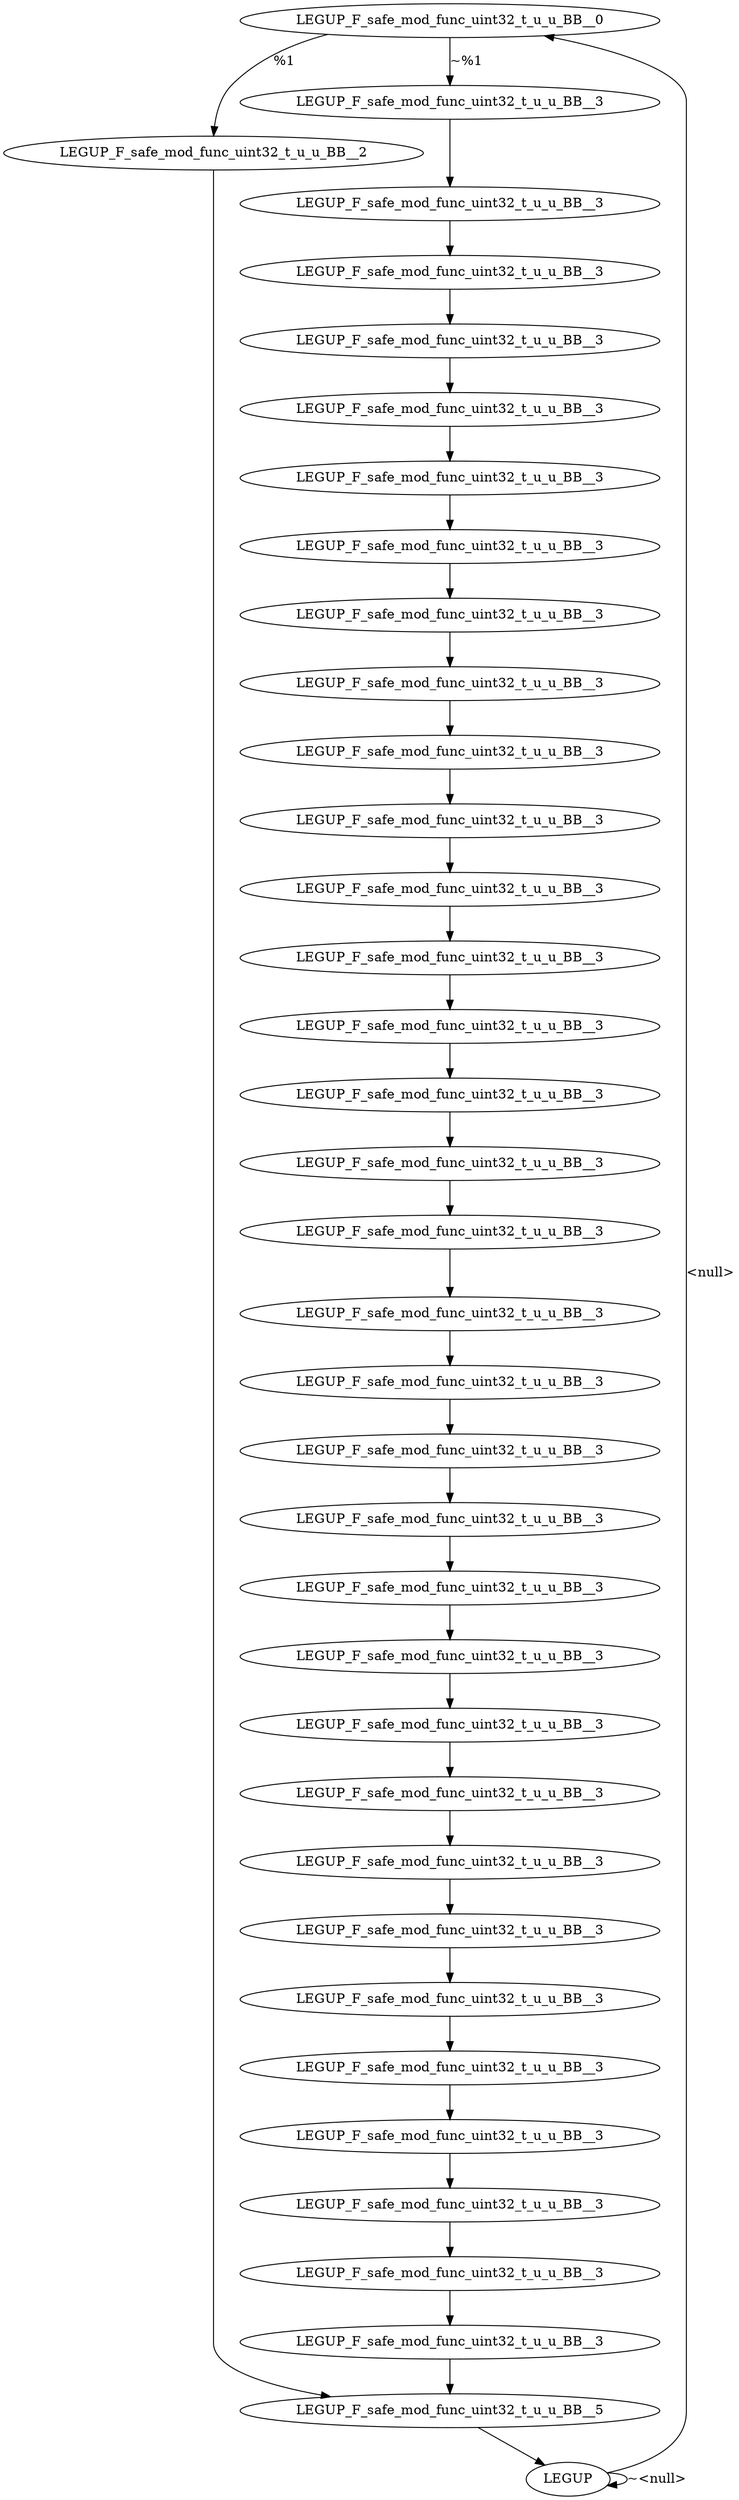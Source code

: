 digraph {
Node0x2b7f4a0[label="LEGUP_F_safe_mod_func_uint32_t_u_u_BB__0"];
Node0x2b7f300[label="LEGUP"];
Node0x2b7f300 -> Node0x2b7f4a0[label="<null>"];
Node0x2b7f300 -> Node0x2b7f300[label="~<null>"];
Node0x2b7f570[label="LEGUP_F_safe_mod_func_uint32_t_u_u_BB__2"];
Node0x2b7f4a0 -> Node0x2b7f570[label="%1"];
Node0x2b7f640[label="LEGUP_F_safe_mod_func_uint32_t_u_u_BB__3"];
Node0x2b7f4a0 -> Node0x2b7f640[label="~%1"];
Node0x2b81110[label="LEGUP_F_safe_mod_func_uint32_t_u_u_BB__5"];
Node0x2b7f570 -> Node0x2b81110;
Node0x2b7f710[label="LEGUP_F_safe_mod_func_uint32_t_u_u_BB__3"];
Node0x2b7f640 -> Node0x2b7f710;
Node0x2b7f7e0[label="LEGUP_F_safe_mod_func_uint32_t_u_u_BB__3"];
Node0x2b7f710 -> Node0x2b7f7e0;
Node0x2b7f8b0[label="LEGUP_F_safe_mod_func_uint32_t_u_u_BB__3"];
Node0x2b7f7e0 -> Node0x2b7f8b0;
Node0x2b7f980[label="LEGUP_F_safe_mod_func_uint32_t_u_u_BB__3"];
Node0x2b7f8b0 -> Node0x2b7f980;
Node0x2b7fa50[label="LEGUP_F_safe_mod_func_uint32_t_u_u_BB__3"];
Node0x2b7f980 -> Node0x2b7fa50;
Node0x2b7fb20[label="LEGUP_F_safe_mod_func_uint32_t_u_u_BB__3"];
Node0x2b7fa50 -> Node0x2b7fb20;
Node0x2b7fbf0[label="LEGUP_F_safe_mod_func_uint32_t_u_u_BB__3"];
Node0x2b7fb20 -> Node0x2b7fbf0;
Node0x2b7fcc0[label="LEGUP_F_safe_mod_func_uint32_t_u_u_BB__3"];
Node0x2b7fbf0 -> Node0x2b7fcc0;
Node0x2b7fd90[label="LEGUP_F_safe_mod_func_uint32_t_u_u_BB__3"];
Node0x2b7fcc0 -> Node0x2b7fd90;
Node0x2b7fe60[label="LEGUP_F_safe_mod_func_uint32_t_u_u_BB__3"];
Node0x2b7fd90 -> Node0x2b7fe60;
Node0x2b7ff30[label="LEGUP_F_safe_mod_func_uint32_t_u_u_BB__3"];
Node0x2b7fe60 -> Node0x2b7ff30;
Node0x2b80000[label="LEGUP_F_safe_mod_func_uint32_t_u_u_BB__3"];
Node0x2b7ff30 -> Node0x2b80000;
Node0x2b800d0[label="LEGUP_F_safe_mod_func_uint32_t_u_u_BB__3"];
Node0x2b80000 -> Node0x2b800d0;
Node0x2b801a0[label="LEGUP_F_safe_mod_func_uint32_t_u_u_BB__3"];
Node0x2b800d0 -> Node0x2b801a0;
Node0x2b80270[label="LEGUP_F_safe_mod_func_uint32_t_u_u_BB__3"];
Node0x2b801a0 -> Node0x2b80270;
Node0x2b80340[label="LEGUP_F_safe_mod_func_uint32_t_u_u_BB__3"];
Node0x2b80270 -> Node0x2b80340;
Node0x2b80410[label="LEGUP_F_safe_mod_func_uint32_t_u_u_BB__3"];
Node0x2b80340 -> Node0x2b80410;
Node0x2b804e0[label="LEGUP_F_safe_mod_func_uint32_t_u_u_BB__3"];
Node0x2b80410 -> Node0x2b804e0;
Node0x2b805b0[label="LEGUP_F_safe_mod_func_uint32_t_u_u_BB__3"];
Node0x2b804e0 -> Node0x2b805b0;
Node0x2b80680[label="LEGUP_F_safe_mod_func_uint32_t_u_u_BB__3"];
Node0x2b805b0 -> Node0x2b80680;
Node0x2b80750[label="LEGUP_F_safe_mod_func_uint32_t_u_u_BB__3"];
Node0x2b80680 -> Node0x2b80750;
Node0x2b80820[label="LEGUP_F_safe_mod_func_uint32_t_u_u_BB__3"];
Node0x2b80750 -> Node0x2b80820;
Node0x2b808f0[label="LEGUP_F_safe_mod_func_uint32_t_u_u_BB__3"];
Node0x2b80820 -> Node0x2b808f0;
Node0x2b809c0[label="LEGUP_F_safe_mod_func_uint32_t_u_u_BB__3"];
Node0x2b808f0 -> Node0x2b809c0;
Node0x2b80a90[label="LEGUP_F_safe_mod_func_uint32_t_u_u_BB__3"];
Node0x2b809c0 -> Node0x2b80a90;
Node0x2b80b60[label="LEGUP_F_safe_mod_func_uint32_t_u_u_BB__3"];
Node0x2b80a90 -> Node0x2b80b60;
Node0x2b80c30[label="LEGUP_F_safe_mod_func_uint32_t_u_u_BB__3"];
Node0x2b80b60 -> Node0x2b80c30;
Node0x2b80d00[label="LEGUP_F_safe_mod_func_uint32_t_u_u_BB__3"];
Node0x2b80c30 -> Node0x2b80d00;
Node0x2b80dd0[label="LEGUP_F_safe_mod_func_uint32_t_u_u_BB__3"];
Node0x2b80d00 -> Node0x2b80dd0;
Node0x2b80ea0[label="LEGUP_F_safe_mod_func_uint32_t_u_u_BB__3"];
Node0x2b80dd0 -> Node0x2b80ea0;
Node0x2b80f70[label="LEGUP_F_safe_mod_func_uint32_t_u_u_BB__3"];
Node0x2b80ea0 -> Node0x2b80f70;
Node0x2b81040[label="LEGUP_F_safe_mod_func_uint32_t_u_u_BB__3"];
Node0x2b80f70 -> Node0x2b81040;
Node0x2b81040 -> Node0x2b81110;
Node0x2b81110 -> Node0x2b7f300;
}
